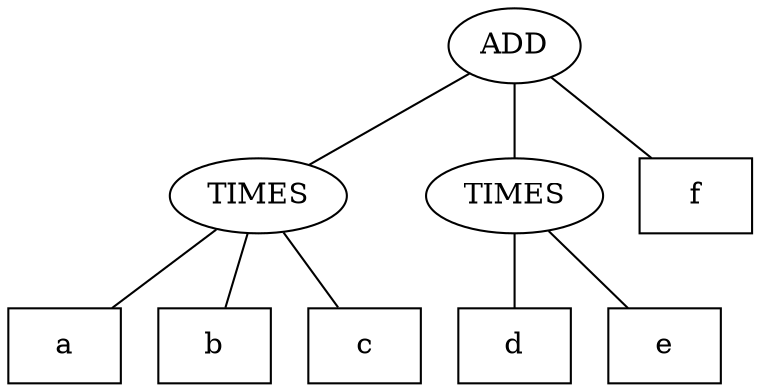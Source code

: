 graph TREE {
    n1 [label="ADD"]
    n2 [label="TIMES"]
    n3 [label="TIMES"]

	node [shape=box]
    l1 [label="f"]
    l2 [label="a"]
    l3 [label="b"]
    l4 [label="c"]
    l5 [label="d"]
    l6 [label="e"]

	n1 -- n2
	n1 -- n3

	n1 -- l1
	n2 -- l2
	n2 -- l3
	n2 -- l4
	n3 -- l5
	n3 -- l6
}
